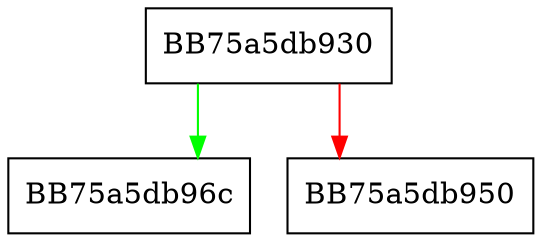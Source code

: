 digraph call_set_DTFPU {
  node [shape="box"];
  graph [splines=ortho];
  BB75a5db930 -> BB75a5db96c [color="green"];
  BB75a5db930 -> BB75a5db950 [color="red"];
}